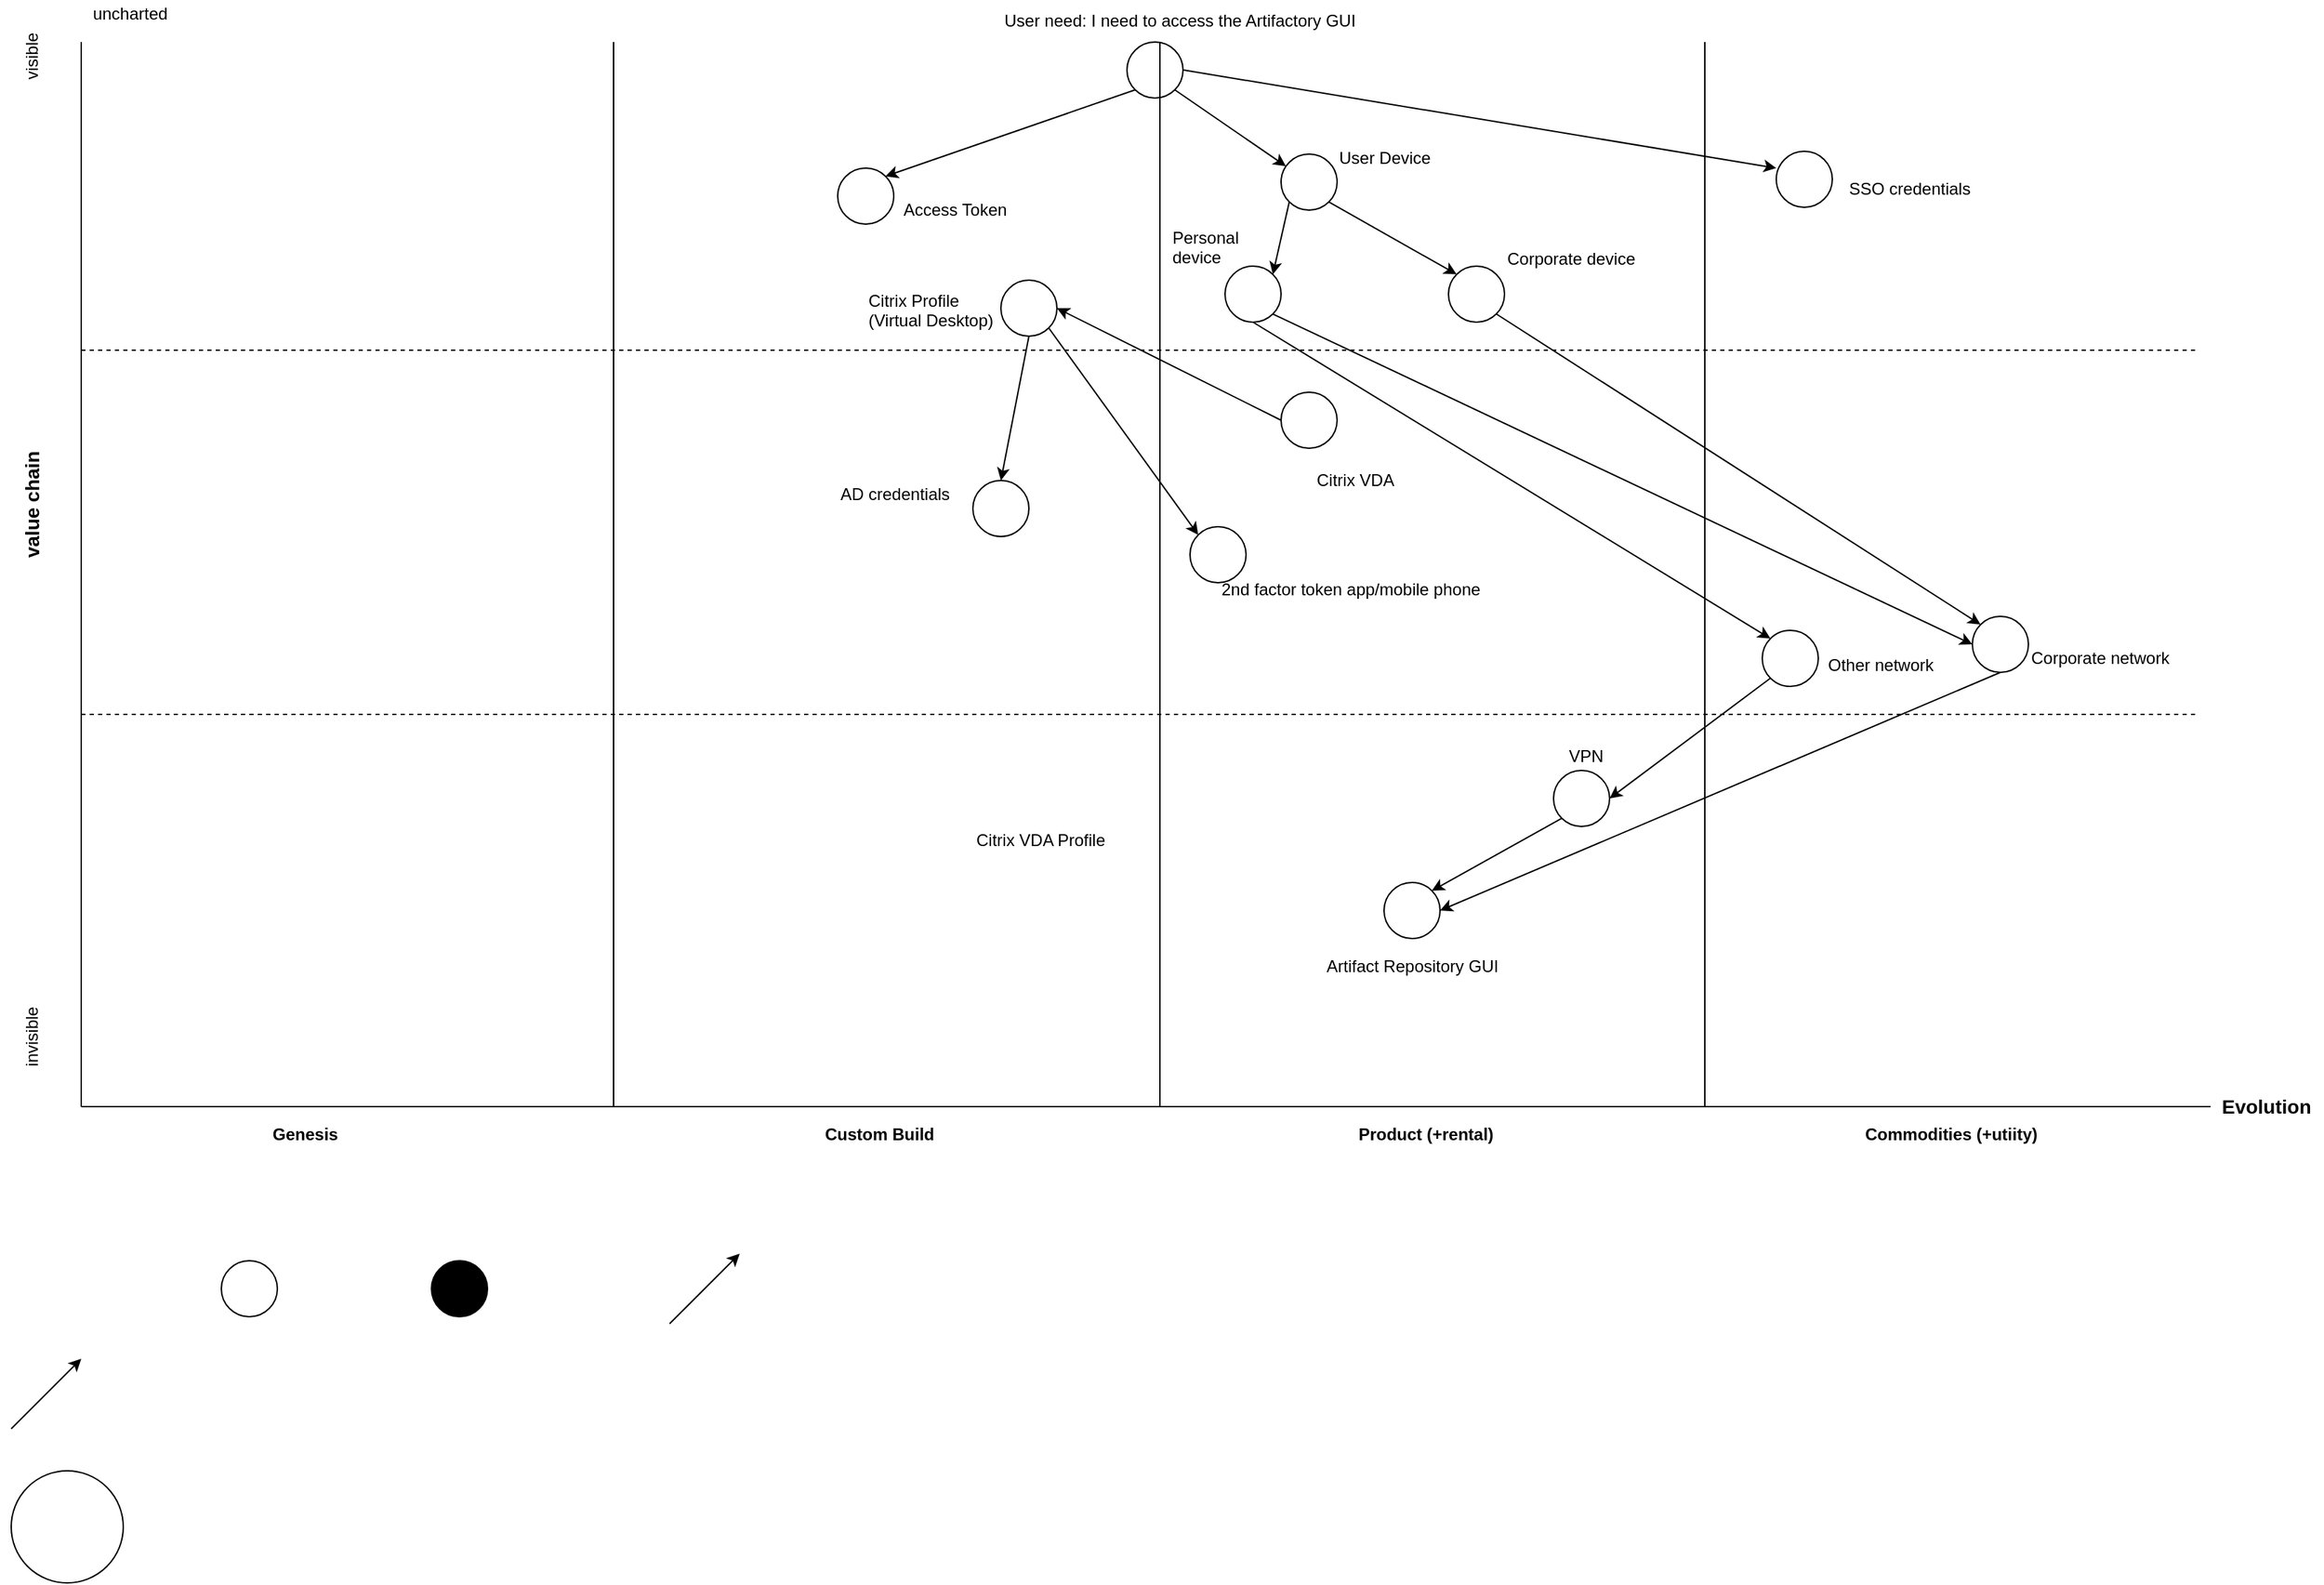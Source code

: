 <mxfile version="10.7.4" type="device"><diagram id="pYJGEJSV8i4_2gywaPDQ" name="Page-1"><mxGraphModel dx="1671" dy="738" grid="1" gridSize="10" guides="1" tooltips="1" connect="1" arrows="1" fold="1" page="1" pageScale="1" pageWidth="827" pageHeight="1169" math="0" shadow="0"><root><mxCell id="0"/><mxCell id="1" parent="0"/><mxCell id="ExFAvMpYoW2PIXKrAtlo-3" value="&lt;div&gt;invisible&lt;/div&gt;" style="text;html=1;strokeColor=none;fillColor=none;align=center;verticalAlign=middle;whiteSpace=wrap;rounded=0;rotation=-90;" parent="1" vertex="1"><mxGeometry x="10" y="740" width="70" height="20" as="geometry"/></mxCell><mxCell id="ExFAvMpYoW2PIXKrAtlo-4" value="&lt;div&gt;visible&lt;/div&gt;" style="text;html=1;strokeColor=none;fillColor=none;align=center;verticalAlign=middle;whiteSpace=wrap;rounded=0;rotation=-90;" parent="1" vertex="1"><mxGeometry x="10" y="40" width="70" height="20" as="geometry"/></mxCell><mxCell id="ExFAvMpYoW2PIXKrAtlo-5" value="&lt;font style=&quot;font-size: 14px&quot;&gt;&lt;b&gt;value chain&lt;/b&gt;&lt;/font&gt;" style="text;html=1;strokeColor=none;fillColor=none;align=center;verticalAlign=middle;whiteSpace=wrap;rounded=0;rotation=-90;" parent="1" vertex="1"><mxGeometry x="-4" y="354" width="98" height="32" as="geometry"/></mxCell><mxCell id="ExFAvMpYoW2PIXKrAtlo-8" value="&lt;div&gt;uncharted&lt;/div&gt;" style="text;html=1;strokeColor=none;fillColor=none;align=center;verticalAlign=middle;whiteSpace=wrap;rounded=0;rotation=0;" parent="1" vertex="1"><mxGeometry x="80" y="10" width="70" height="20" as="geometry"/></mxCell><mxCell id="ExFAvMpYoW2PIXKrAtlo-13" value="&lt;div&gt;&lt;b&gt;Product (+rental)&lt;/b&gt;&lt;/div&gt;" style="text;html=1;strokeColor=none;fillColor=none;align=center;verticalAlign=middle;whiteSpace=wrap;rounded=0;" parent="1" vertex="1"><mxGeometry x="970" y="810" width="140" height="20" as="geometry"/></mxCell><mxCell id="ExFAvMpYoW2PIXKrAtlo-14" value="&lt;b&gt;Custom Build&lt;/b&gt;" style="text;html=1;strokeColor=none;fillColor=none;align=center;verticalAlign=middle;whiteSpace=wrap;rounded=0;" parent="1" vertex="1"><mxGeometry x="590" y="810" width="120" height="20" as="geometry"/></mxCell><mxCell id="ExFAvMpYoW2PIXKrAtlo-15" value="&lt;div&gt;&lt;b&gt;Genesis&lt;/b&gt;&lt;/div&gt;" style="text;html=1;strokeColor=none;fillColor=none;align=center;verticalAlign=middle;whiteSpace=wrap;rounded=0;" parent="1" vertex="1"><mxGeometry x="180" y="810" width="120" height="20" as="geometry"/></mxCell><mxCell id="ExFAvMpYoW2PIXKrAtlo-16" value="&lt;div&gt;&lt;b&gt;Commodities (+utiity)&lt;/b&gt;&lt;/div&gt;" style="text;html=1;strokeColor=none;fillColor=none;align=center;verticalAlign=middle;whiteSpace=wrap;rounded=0;" parent="1" vertex="1"><mxGeometry x="1320" y="810" width="190" height="20" as="geometry"/></mxCell><mxCell id="ExFAvMpYoW2PIXKrAtlo-21" value="&lt;font style=&quot;font-size: 14px&quot;&gt;&lt;b&gt;Evolution&lt;/b&gt;&lt;/font&gt;" style="text;html=1;strokeColor=none;fillColor=none;align=center;verticalAlign=middle;whiteSpace=wrap;rounded=0;" parent="1" vertex="1"><mxGeometry x="1600" y="780" width="80" height="40" as="geometry"/></mxCell><mxCell id="0V6lzEDR4XOwK5rPPPyc-1" value="" style="ellipse;whiteSpace=wrap;html=1;aspect=fixed;" parent="1" vertex="1"><mxGeometry x="180" y="910" width="40" height="40" as="geometry"/></mxCell><mxCell id="0V6lzEDR4XOwK5rPPPyc-2" value="" style="ellipse;whiteSpace=wrap;html=1;aspect=fixed;fillColor=#000000;" parent="1" vertex="1"><mxGeometry x="330" y="910" width="40" height="40" as="geometry"/></mxCell><mxCell id="0V6lzEDR4XOwK5rPPPyc-3" value="" style="endArrow=classic;html=1;" parent="1" edge="1"><mxGeometry width="50" height="50" relative="1" as="geometry"><mxPoint x="500" y="955" as="sourcePoint"/><mxPoint x="550" y="905" as="targetPoint"/></mxGeometry></mxCell><mxCell id="YfX9nzfNRnuiPzL8xu27-1" value="" style="ellipse;whiteSpace=wrap;html=1;aspect=fixed;" vertex="1" parent="1"><mxGeometry x="826.5" y="40" width="40" height="40" as="geometry"/></mxCell><mxCell id="YfX9nzfNRnuiPzL8xu27-2" value="User need: I need to access the Artifactory GUI" style="text;html=1;resizable=0;points=[];autosize=1;align=left;verticalAlign=top;spacingTop=-4;" vertex="1" parent="1"><mxGeometry x="736.5" y="15" width="270" height="10" as="geometry"/></mxCell><mxCell id="YfX9nzfNRnuiPzL8xu27-6" value="" style="ellipse;whiteSpace=wrap;html=1;aspect=fixed;" vertex="1" parent="1"><mxGeometry x="936.5" y="120" width="40" height="40" as="geometry"/></mxCell><mxCell id="YfX9nzfNRnuiPzL8xu27-7" value="User Device" style="text;html=1;resizable=0;points=[];autosize=1;align=left;verticalAlign=top;spacingTop=-4;" vertex="1" parent="1"><mxGeometry x="976" y="113" width="80" height="10" as="geometry"/></mxCell><mxCell id="YfX9nzfNRnuiPzL8xu27-8" value="" style="ellipse;whiteSpace=wrap;html=1;aspect=fixed;" vertex="1" parent="1"><mxGeometry x="896.5" y="200" width="40" height="40" as="geometry"/></mxCell><mxCell id="YfX9nzfNRnuiPzL8xu27-11" value="" style="ellipse;whiteSpace=wrap;html=1;aspect=fixed;" vertex="1" parent="1"><mxGeometry x="1056" y="200" width="40" height="40" as="geometry"/></mxCell><mxCell id="YfX9nzfNRnuiPzL8xu27-12" value="Personal&lt;br&gt;device" style="text;html=1;resizable=0;points=[];autosize=1;align=left;verticalAlign=top;spacingTop=-4;" vertex="1" parent="1"><mxGeometry x="856.5" y="170" width="60" height="30" as="geometry"/></mxCell><mxCell id="YfX9nzfNRnuiPzL8xu27-19" value="" style="endArrow=classic;html=1;exitX=0;exitY=1;exitDx=0;exitDy=0;entryX=1;entryY=0;entryDx=0;entryDy=0;" edge="1" parent="1" source="YfX9nzfNRnuiPzL8xu27-6" target="YfX9nzfNRnuiPzL8xu27-8"><mxGeometry width="50" height="50" relative="1" as="geometry"><mxPoint x="910" y="450" as="sourcePoint"/><mxPoint x="960" y="400" as="targetPoint"/></mxGeometry></mxCell><mxCell id="YfX9nzfNRnuiPzL8xu27-20" value="" style="endArrow=classic;html=1;exitX=1;exitY=1;exitDx=0;exitDy=0;entryX=0;entryY=0;entryDx=0;entryDy=0;" edge="1" parent="1" source="YfX9nzfNRnuiPzL8xu27-6" target="YfX9nzfNRnuiPzL8xu27-11"><mxGeometry width="50" height="50" relative="1" as="geometry"><mxPoint x="990" y="220" as="sourcePoint"/><mxPoint x="1040" y="170" as="targetPoint"/></mxGeometry></mxCell><mxCell id="YfX9nzfNRnuiPzL8xu27-25" value="Corporate device" style="text;html=1;resizable=0;points=[];autosize=1;align=left;verticalAlign=top;spacingTop=-4;" vertex="1" parent="1"><mxGeometry x="1096" y="185" width="110" height="10" as="geometry"/></mxCell><mxCell id="YfX9nzfNRnuiPzL8xu27-28" value="" style="endArrow=classic;html=1;exitX=0.5;exitY=1;exitDx=0;exitDy=0;entryX=0;entryY=0;entryDx=0;entryDy=0;" edge="1" parent="1" source="YfX9nzfNRnuiPzL8xu27-8" target="YfX9nzfNRnuiPzL8xu27-43"><mxGeometry width="50" height="50" relative="1" as="geometry"><mxPoint x="900.765" y="333.765" as="sourcePoint"/><mxPoint x="1279.588" y="410.235" as="targetPoint"/></mxGeometry></mxCell><mxCell id="YfX9nzfNRnuiPzL8xu27-34" value="" style="endArrow=classic;html=1;exitX=1;exitY=1;exitDx=0;exitDy=0;" edge="1" parent="1" source="YfX9nzfNRnuiPzL8xu27-1" target="YfX9nzfNRnuiPzL8xu27-6"><mxGeometry width="50" height="50" relative="1" as="geometry"><mxPoint x="740" y="180" as="sourcePoint"/><mxPoint x="790" y="130" as="targetPoint"/></mxGeometry></mxCell><mxCell id="YfX9nzfNRnuiPzL8xu27-35" value="" style="group" vertex="1" connectable="0" parent="1"><mxGeometry x="80" y="40" width="1520" height="760" as="geometry"/></mxCell><mxCell id="ExFAvMpYoW2PIXKrAtlo-1" value="" style="endArrow=none;html=1;" parent="YfX9nzfNRnuiPzL8xu27-35" edge="1"><mxGeometry width="50" height="50" relative="1" as="geometry"><mxPoint y="760" as="sourcePoint"/><mxPoint as="targetPoint"/></mxGeometry></mxCell><mxCell id="ExFAvMpYoW2PIXKrAtlo-2" value="" style="endArrow=none;html=1;" parent="YfX9nzfNRnuiPzL8xu27-35" edge="1"><mxGeometry width="50" height="50" relative="1" as="geometry"><mxPoint x="1520" y="760" as="sourcePoint"/><mxPoint y="760" as="targetPoint"/></mxGeometry></mxCell><mxCell id="ExFAvMpYoW2PIXKrAtlo-10" value="" style="endArrow=none;html=1;" parent="YfX9nzfNRnuiPzL8xu27-35" edge="1"><mxGeometry width="50" height="50" relative="1" as="geometry"><mxPoint x="380" y="760" as="sourcePoint"/><mxPoint x="380" as="targetPoint"/></mxGeometry></mxCell><mxCell id="ExFAvMpYoW2PIXKrAtlo-11" value="" style="endArrow=none;html=1;" parent="YfX9nzfNRnuiPzL8xu27-35" edge="1"><mxGeometry width="50" height="50" relative="1" as="geometry"><mxPoint x="770" y="760" as="sourcePoint"/><mxPoint x="770" as="targetPoint"/></mxGeometry></mxCell><mxCell id="ExFAvMpYoW2PIXKrAtlo-12" value="" style="endArrow=none;html=1;" parent="YfX9nzfNRnuiPzL8xu27-35" edge="1"><mxGeometry width="50" height="50" relative="1" as="geometry"><mxPoint x="1159" y="760" as="sourcePoint"/><mxPoint x="1159" as="targetPoint"/></mxGeometry></mxCell><mxCell id="ExFAvMpYoW2PIXKrAtlo-17" value="" style="endArrow=none;dashed=1;html=1;" parent="YfX9nzfNRnuiPzL8xu27-35" edge="1"><mxGeometry width="50" height="50" relative="1" as="geometry"><mxPoint y="480" as="sourcePoint"/><mxPoint x="1510" y="480" as="targetPoint"/></mxGeometry></mxCell><mxCell id="ExFAvMpYoW2PIXKrAtlo-18" value="" style="endArrow=none;dashed=1;html=1;" parent="YfX9nzfNRnuiPzL8xu27-35" edge="1"><mxGeometry width="50" height="50" relative="1" as="geometry"><mxPoint y="220" as="sourcePoint"/><mxPoint x="1510" y="220" as="targetPoint"/></mxGeometry></mxCell><mxCell id="YfX9nzfNRnuiPzL8xu27-36" value="" style="ellipse;whiteSpace=wrap;html=1;aspect=fixed;" vertex="1" parent="YfX9nzfNRnuiPzL8xu27-35"><mxGeometry x="1210" y="78" width="40" height="40" as="geometry"/></mxCell><mxCell id="YfX9nzfNRnuiPzL8xu27-38" value="" style="endArrow=classic;html=1;" edge="1" parent="YfX9nzfNRnuiPzL8xu27-35"><mxGeometry width="50" height="50" relative="1" as="geometry"><mxPoint x="787" y="20" as="sourcePoint"/><mxPoint x="1210" y="90" as="targetPoint"/></mxGeometry></mxCell><mxCell id="YfX9nzfNRnuiPzL8xu27-32" value="Corporate network" style="text;html=1;resizable=0;points=[];autosize=1;align=left;verticalAlign=top;spacingTop=-4;" vertex="1" parent="YfX9nzfNRnuiPzL8xu27-35"><mxGeometry x="1390" y="430" width="110" height="10" as="geometry"/></mxCell><mxCell id="YfX9nzfNRnuiPzL8xu27-27" value="" style="ellipse;whiteSpace=wrap;html=1;aspect=fixed;" vertex="1" parent="YfX9nzfNRnuiPzL8xu27-35"><mxGeometry x="1350" y="410" width="40" height="40" as="geometry"/></mxCell><mxCell id="YfX9nzfNRnuiPzL8xu27-43" value="" style="ellipse;whiteSpace=wrap;html=1;aspect=fixed;" vertex="1" parent="YfX9nzfNRnuiPzL8xu27-35"><mxGeometry x="1200" y="420" width="40" height="40" as="geometry"/></mxCell><mxCell id="YfX9nzfNRnuiPzL8xu27-21" value="" style="ellipse;whiteSpace=wrap;html=1;aspect=fixed;" vertex="1" parent="YfX9nzfNRnuiPzL8xu27-35"><mxGeometry x="856.5" y="250" width="40" height="40" as="geometry"/></mxCell><mxCell id="YfX9nzfNRnuiPzL8xu27-24" value="Citrix VDA Profile" style="text;html=1;resizable=0;points=[];autosize=1;align=left;verticalAlign=top;spacingTop=-4;" vertex="1" parent="YfX9nzfNRnuiPzL8xu27-35"><mxGeometry x="636.5" y="560" width="110" height="10" as="geometry"/></mxCell><mxCell id="YfX9nzfNRnuiPzL8xu27-49" value="Other network" style="text;html=1;resizable=0;points=[];autosize=1;align=left;verticalAlign=top;spacingTop=-4;" vertex="1" parent="YfX9nzfNRnuiPzL8xu27-35"><mxGeometry x="1245" y="435" width="90" height="10" as="geometry"/></mxCell><mxCell id="YfX9nzfNRnuiPzL8xu27-57" value="" style="ellipse;whiteSpace=wrap;html=1;aspect=fixed;" vertex="1" parent="YfX9nzfNRnuiPzL8xu27-35"><mxGeometry x="540" y="90" width="40" height="40" as="geometry"/></mxCell><mxCell id="YfX9nzfNRnuiPzL8xu27-63" value="SSO credentials&amp;nbsp;" style="text;html=1;resizable=0;points=[];autosize=1;align=left;verticalAlign=top;spacingTop=-4;" vertex="1" parent="YfX9nzfNRnuiPzL8xu27-35"><mxGeometry x="1260" y="95" width="110" height="10" as="geometry"/></mxCell><mxCell id="YfX9nzfNRnuiPzL8xu27-94" value="" style="ellipse;whiteSpace=wrap;html=1;aspect=fixed;" vertex="1" parent="YfX9nzfNRnuiPzL8xu27-35"><mxGeometry x="1051" y="520" width="40" height="40" as="geometry"/></mxCell><mxCell id="YfX9nzfNRnuiPzL8xu27-96" value="" style="endArrow=classic;html=1;exitX=0;exitY=1;exitDx=0;exitDy=0;entryX=1;entryY=0.5;entryDx=0;entryDy=0;" edge="1" parent="YfX9nzfNRnuiPzL8xu27-35" source="YfX9nzfNRnuiPzL8xu27-43" target="YfX9nzfNRnuiPzL8xu27-94"><mxGeometry width="50" height="50" relative="1" as="geometry"><mxPoint x="1240" y="580" as="sourcePoint"/><mxPoint x="1290" y="530" as="targetPoint"/></mxGeometry></mxCell><mxCell id="YfX9nzfNRnuiPzL8xu27-95" value="VPN&amp;nbsp;" style="text;html=1;resizable=0;points=[];autosize=1;align=left;verticalAlign=top;spacingTop=-4;" vertex="1" parent="YfX9nzfNRnuiPzL8xu27-35"><mxGeometry x="1060" y="500" width="40" height="10" as="geometry"/></mxCell><mxCell id="YfX9nzfNRnuiPzL8xu27-97" value="Artifact Repository GUI" style="text;html=1;resizable=0;points=[];autosize=1;align=left;verticalAlign=top;spacingTop=-4;" vertex="1" parent="YfX9nzfNRnuiPzL8xu27-35"><mxGeometry x="887" y="650" width="140" height="10" as="geometry"/></mxCell><mxCell id="YfX9nzfNRnuiPzL8xu27-100" value="" style="ellipse;whiteSpace=wrap;html=1;aspect=fixed;" vertex="1" parent="YfX9nzfNRnuiPzL8xu27-35"><mxGeometry x="930" y="600" width="40" height="40" as="geometry"/></mxCell><mxCell id="YfX9nzfNRnuiPzL8xu27-101" value="" style="endArrow=classic;html=1;exitX=0;exitY=1;exitDx=0;exitDy=0;entryX=1;entryY=0;entryDx=0;entryDy=0;" edge="1" parent="YfX9nzfNRnuiPzL8xu27-35" source="YfX9nzfNRnuiPzL8xu27-94" target="YfX9nzfNRnuiPzL8xu27-100"><mxGeometry width="50" height="50" relative="1" as="geometry"><mxPoint x="990" y="630" as="sourcePoint"/><mxPoint x="1040" y="580" as="targetPoint"/></mxGeometry></mxCell><mxCell id="YfX9nzfNRnuiPzL8xu27-102" value="" style="endArrow=classic;html=1;exitX=0.5;exitY=1;exitDx=0;exitDy=0;entryX=1;entryY=0.5;entryDx=0;entryDy=0;" edge="1" parent="YfX9nzfNRnuiPzL8xu27-35" source="YfX9nzfNRnuiPzL8xu27-27" target="YfX9nzfNRnuiPzL8xu27-100"><mxGeometry width="50" height="50" relative="1" as="geometry"><mxPoint x="1270" y="590" as="sourcePoint"/><mxPoint x="1320" y="540" as="targetPoint"/></mxGeometry></mxCell><mxCell id="YfX9nzfNRnuiPzL8xu27-58" value="Access Token" style="text;html=1;resizable=0;points=[];autosize=1;align=left;verticalAlign=top;spacingTop=-4;" vertex="1" parent="YfX9nzfNRnuiPzL8xu27-35"><mxGeometry x="585" y="110" width="90" height="10" as="geometry"/></mxCell><mxCell id="YfX9nzfNRnuiPzL8xu27-114" value="" style="ellipse;whiteSpace=wrap;html=1;aspect=fixed;" vertex="1" parent="YfX9nzfNRnuiPzL8xu27-35"><mxGeometry x="636.5" y="313" width="40" height="40" as="geometry"/></mxCell><mxCell id="YfX9nzfNRnuiPzL8xu27-115" value="AD credentials" style="text;html=1;resizable=0;points=[];autosize=1;align=left;verticalAlign=top;spacingTop=-4;" vertex="1" parent="YfX9nzfNRnuiPzL8xu27-35"><mxGeometry x="540" y="313" width="90" height="10" as="geometry"/></mxCell><mxCell id="YfX9nzfNRnuiPzL8xu27-116" value="Citrix Profile&lt;br&gt;(Virtual Desktop)&lt;br&gt;" style="text;html=1;resizable=0;points=[];autosize=1;align=left;verticalAlign=top;spacingTop=-4;" vertex="1" parent="YfX9nzfNRnuiPzL8xu27-35"><mxGeometry x="560" y="175" width="100" height="30" as="geometry"/></mxCell><mxCell id="YfX9nzfNRnuiPzL8xu27-120" value="" style="ellipse;whiteSpace=wrap;html=1;aspect=fixed;" vertex="1" parent="YfX9nzfNRnuiPzL8xu27-35"><mxGeometry x="656.5" y="170" width="40" height="40" as="geometry"/></mxCell><mxCell id="YfX9nzfNRnuiPzL8xu27-119" value="Citrix VDA" style="text;html=1;resizable=0;points=[];autosize=1;align=left;verticalAlign=top;spacingTop=-4;" vertex="1" parent="YfX9nzfNRnuiPzL8xu27-35"><mxGeometry x="880" y="303" width="70" height="10" as="geometry"/></mxCell><mxCell id="YfX9nzfNRnuiPzL8xu27-123" value="" style="endArrow=classic;html=1;exitX=0;exitY=0.5;exitDx=0;exitDy=0;entryX=1;entryY=0.5;entryDx=0;entryDy=0;" edge="1" parent="YfX9nzfNRnuiPzL8xu27-35" source="YfX9nzfNRnuiPzL8xu27-21" target="YfX9nzfNRnuiPzL8xu27-120"><mxGeometry width="50" height="50" relative="1" as="geometry"><mxPoint x="700" y="290" as="sourcePoint"/><mxPoint x="750" y="240" as="targetPoint"/></mxGeometry></mxCell><mxCell id="YfX9nzfNRnuiPzL8xu27-124" value="" style="endArrow=classic;html=1;exitX=0.5;exitY=1;exitDx=0;exitDy=0;entryX=0.5;entryY=0;entryDx=0;entryDy=0;" edge="1" parent="YfX9nzfNRnuiPzL8xu27-35" source="YfX9nzfNRnuiPzL8xu27-120" target="YfX9nzfNRnuiPzL8xu27-114"><mxGeometry width="50" height="50" relative="1" as="geometry"><mxPoint x="650" y="300" as="sourcePoint"/><mxPoint x="700" y="250" as="targetPoint"/></mxGeometry></mxCell><mxCell id="YfX9nzfNRnuiPzL8xu27-125" value="" style="ellipse;whiteSpace=wrap;html=1;aspect=fixed;" vertex="1" parent="YfX9nzfNRnuiPzL8xu27-35"><mxGeometry x="791.5" y="346" width="40" height="40" as="geometry"/></mxCell><mxCell id="YfX9nzfNRnuiPzL8xu27-127" value="" style="endArrow=classic;html=1;exitX=1;exitY=1;exitDx=0;exitDy=0;entryX=0;entryY=0;entryDx=0;entryDy=0;" edge="1" parent="YfX9nzfNRnuiPzL8xu27-35" source="YfX9nzfNRnuiPzL8xu27-120" target="YfX9nzfNRnuiPzL8xu27-125"><mxGeometry width="50" height="50" relative="1" as="geometry"><mxPoint x="680" y="420" as="sourcePoint"/><mxPoint x="730" y="370" as="targetPoint"/></mxGeometry></mxCell><mxCell id="YfX9nzfNRnuiPzL8xu27-126" value="2nd factor token app/mobile phone" style="text;html=1;resizable=0;points=[];autosize=1;align=left;verticalAlign=top;spacingTop=-4;" vertex="1" parent="YfX9nzfNRnuiPzL8xu27-35"><mxGeometry x="811.5" y="381" width="200" height="10" as="geometry"/></mxCell><mxCell id="YfX9nzfNRnuiPzL8xu27-56" value="" style="endArrow=classic;html=1;exitX=0;exitY=1;exitDx=0;exitDy=0;entryX=1;entryY=0;entryDx=0;entryDy=0;" edge="1" parent="1" source="YfX9nzfNRnuiPzL8xu27-1" target="YfX9nzfNRnuiPzL8xu27-57"><mxGeometry width="50" height="50" relative="1" as="geometry"><mxPoint x="710" y="130" as="sourcePoint"/><mxPoint x="785.471" y="129.059" as="targetPoint"/></mxGeometry></mxCell><mxCell id="YfX9nzfNRnuiPzL8xu27-92" value="" style="endArrow=classic;html=1;" edge="1" parent="1"><mxGeometry width="50" height="50" relative="1" as="geometry"><mxPoint x="30" y="1030" as="sourcePoint"/><mxPoint x="80" y="980" as="targetPoint"/></mxGeometry></mxCell><mxCell id="YfX9nzfNRnuiPzL8xu27-93" value="" style="endArrow=classic;html=1;exitX=1;exitY=1;exitDx=0;exitDy=0;entryX=0;entryY=0;entryDx=0;entryDy=0;" edge="1" parent="1" source="YfX9nzfNRnuiPzL8xu27-11" target="YfX9nzfNRnuiPzL8xu27-27"><mxGeometry width="50" height="50" relative="1" as="geometry"><mxPoint x="1150" y="340" as="sourcePoint"/><mxPoint x="1299.588" y="390.235" as="targetPoint"/></mxGeometry></mxCell><mxCell id="YfX9nzfNRnuiPzL8xu27-98" value="" style="ellipse;whiteSpace=wrap;html=1;aspect=fixed;" vertex="1" parent="1"><mxGeometry x="30" y="1060" width="80" height="80" as="geometry"/></mxCell><mxCell id="YfX9nzfNRnuiPzL8xu27-107" value="" style="endArrow=classic;html=1;exitX=1;exitY=1;exitDx=0;exitDy=0;entryX=0;entryY=0.5;entryDx=0;entryDy=0;" edge="1" parent="1" source="YfX9nzfNRnuiPzL8xu27-8" target="YfX9nzfNRnuiPzL8xu27-27"><mxGeometry width="50" height="50" relative="1" as="geometry"><mxPoint x="900.765" y="333.765" as="sourcePoint"/><mxPoint x="1324.971" y="451.529" as="targetPoint"/></mxGeometry></mxCell></root></mxGraphModel></diagram></mxfile>